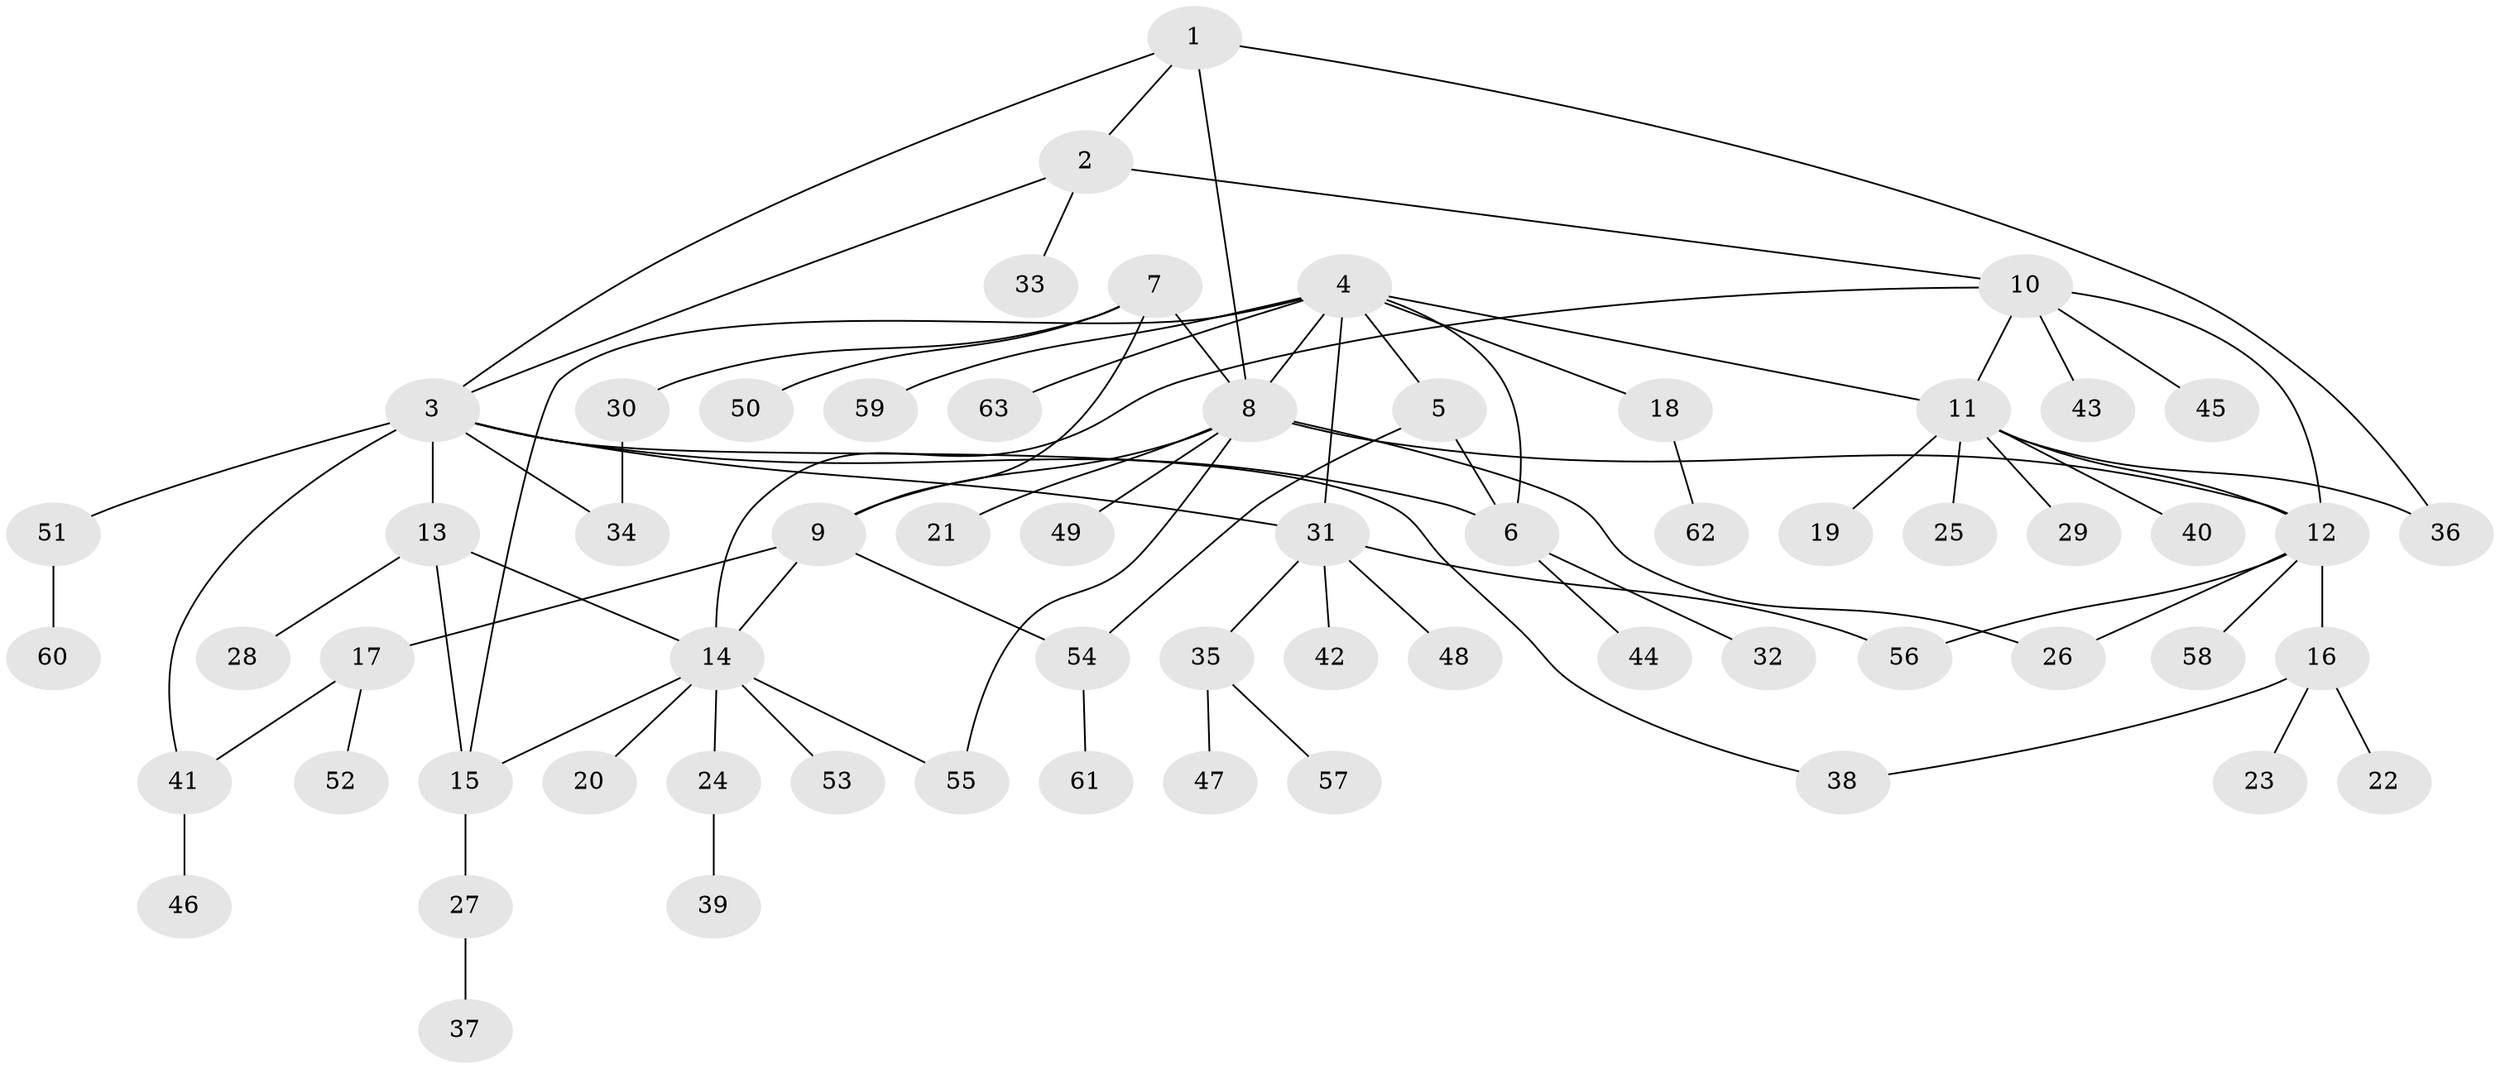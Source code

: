 // Generated by graph-tools (version 1.1) at 2025/55/03/09/25 04:55:31]
// undirected, 63 vertices, 82 edges
graph export_dot {
graph [start="1"]
  node [color=gray90,style=filled];
  1;
  2;
  3;
  4;
  5;
  6;
  7;
  8;
  9;
  10;
  11;
  12;
  13;
  14;
  15;
  16;
  17;
  18;
  19;
  20;
  21;
  22;
  23;
  24;
  25;
  26;
  27;
  28;
  29;
  30;
  31;
  32;
  33;
  34;
  35;
  36;
  37;
  38;
  39;
  40;
  41;
  42;
  43;
  44;
  45;
  46;
  47;
  48;
  49;
  50;
  51;
  52;
  53;
  54;
  55;
  56;
  57;
  58;
  59;
  60;
  61;
  62;
  63;
  1 -- 2;
  1 -- 3;
  1 -- 8;
  1 -- 36;
  2 -- 3;
  2 -- 10;
  2 -- 33;
  3 -- 6;
  3 -- 13;
  3 -- 31;
  3 -- 34;
  3 -- 38;
  3 -- 41;
  3 -- 51;
  4 -- 5;
  4 -- 6;
  4 -- 8;
  4 -- 11;
  4 -- 15;
  4 -- 18;
  4 -- 31;
  4 -- 59;
  4 -- 63;
  5 -- 6;
  5 -- 54;
  6 -- 32;
  6 -- 44;
  7 -- 8;
  7 -- 9;
  7 -- 30;
  7 -- 50;
  8 -- 9;
  8 -- 12;
  8 -- 21;
  8 -- 26;
  8 -- 49;
  8 -- 55;
  9 -- 14;
  9 -- 17;
  9 -- 54;
  10 -- 11;
  10 -- 12;
  10 -- 14;
  10 -- 43;
  10 -- 45;
  11 -- 12;
  11 -- 19;
  11 -- 25;
  11 -- 29;
  11 -- 36;
  11 -- 40;
  12 -- 16;
  12 -- 26;
  12 -- 56;
  12 -- 58;
  13 -- 14;
  13 -- 15;
  13 -- 28;
  14 -- 15;
  14 -- 20;
  14 -- 24;
  14 -- 53;
  14 -- 55;
  15 -- 27;
  16 -- 22;
  16 -- 23;
  16 -- 38;
  17 -- 41;
  17 -- 52;
  18 -- 62;
  24 -- 39;
  27 -- 37;
  30 -- 34;
  31 -- 35;
  31 -- 42;
  31 -- 48;
  31 -- 56;
  35 -- 47;
  35 -- 57;
  41 -- 46;
  51 -- 60;
  54 -- 61;
}
